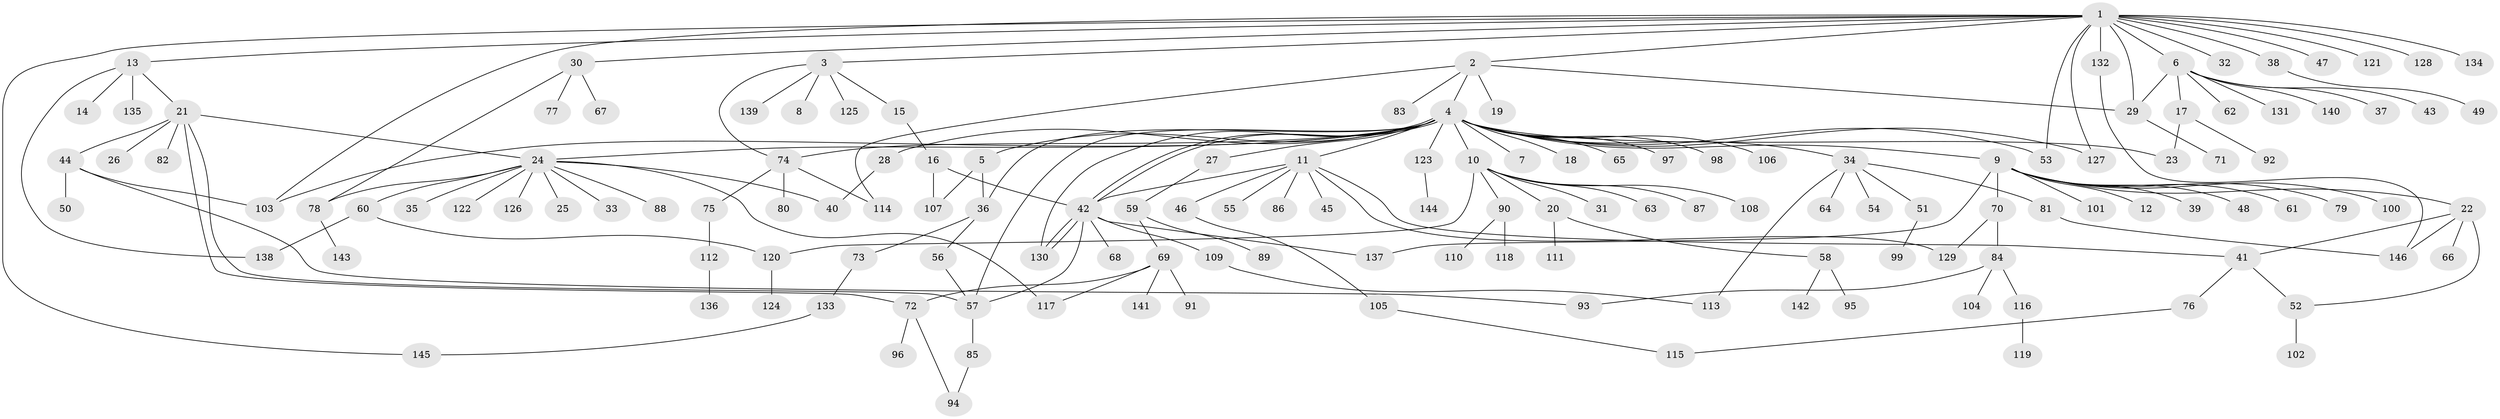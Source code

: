 // coarse degree distribution, {1: 0.9069767441860465, 2: 0.023255813953488372, 16: 0.023255813953488372, 26: 0.023255813953488372, 3: 0.023255813953488372}
// Generated by graph-tools (version 1.1) at 2025/51/03/04/25 21:51:47]
// undirected, 146 vertices, 182 edges
graph export_dot {
graph [start="1"]
  node [color=gray90,style=filled];
  1;
  2;
  3;
  4;
  5;
  6;
  7;
  8;
  9;
  10;
  11;
  12;
  13;
  14;
  15;
  16;
  17;
  18;
  19;
  20;
  21;
  22;
  23;
  24;
  25;
  26;
  27;
  28;
  29;
  30;
  31;
  32;
  33;
  34;
  35;
  36;
  37;
  38;
  39;
  40;
  41;
  42;
  43;
  44;
  45;
  46;
  47;
  48;
  49;
  50;
  51;
  52;
  53;
  54;
  55;
  56;
  57;
  58;
  59;
  60;
  61;
  62;
  63;
  64;
  65;
  66;
  67;
  68;
  69;
  70;
  71;
  72;
  73;
  74;
  75;
  76;
  77;
  78;
  79;
  80;
  81;
  82;
  83;
  84;
  85;
  86;
  87;
  88;
  89;
  90;
  91;
  92;
  93;
  94;
  95;
  96;
  97;
  98;
  99;
  100;
  101;
  102;
  103;
  104;
  105;
  106;
  107;
  108;
  109;
  110;
  111;
  112;
  113;
  114;
  115;
  116;
  117;
  118;
  119;
  120;
  121;
  122;
  123;
  124;
  125;
  126;
  127;
  128;
  129;
  130;
  131;
  132;
  133;
  134;
  135;
  136;
  137;
  138;
  139;
  140;
  141;
  142;
  143;
  144;
  145;
  146;
  1 -- 2;
  1 -- 3;
  1 -- 6;
  1 -- 13;
  1 -- 29;
  1 -- 30;
  1 -- 32;
  1 -- 38;
  1 -- 47;
  1 -- 53;
  1 -- 103;
  1 -- 121;
  1 -- 127;
  1 -- 128;
  1 -- 132;
  1 -- 134;
  1 -- 145;
  2 -- 4;
  2 -- 19;
  2 -- 29;
  2 -- 83;
  2 -- 114;
  3 -- 8;
  3 -- 15;
  3 -- 74;
  3 -- 125;
  3 -- 139;
  4 -- 5;
  4 -- 7;
  4 -- 9;
  4 -- 10;
  4 -- 11;
  4 -- 18;
  4 -- 23;
  4 -- 24;
  4 -- 27;
  4 -- 28;
  4 -- 34;
  4 -- 36;
  4 -- 42;
  4 -- 42;
  4 -- 53;
  4 -- 57;
  4 -- 65;
  4 -- 74;
  4 -- 97;
  4 -- 98;
  4 -- 103;
  4 -- 106;
  4 -- 123;
  4 -- 127;
  4 -- 130;
  5 -- 36;
  5 -- 107;
  6 -- 17;
  6 -- 29;
  6 -- 37;
  6 -- 43;
  6 -- 62;
  6 -- 131;
  6 -- 140;
  9 -- 12;
  9 -- 22;
  9 -- 39;
  9 -- 48;
  9 -- 61;
  9 -- 70;
  9 -- 79;
  9 -- 100;
  9 -- 101;
  9 -- 137;
  10 -- 20;
  10 -- 31;
  10 -- 63;
  10 -- 87;
  10 -- 90;
  10 -- 108;
  10 -- 120;
  11 -- 41;
  11 -- 42;
  11 -- 45;
  11 -- 46;
  11 -- 55;
  11 -- 86;
  11 -- 129;
  13 -- 14;
  13 -- 21;
  13 -- 135;
  13 -- 138;
  15 -- 16;
  16 -- 42;
  16 -- 107;
  17 -- 23;
  17 -- 92;
  20 -- 58;
  20 -- 111;
  21 -- 24;
  21 -- 26;
  21 -- 44;
  21 -- 57;
  21 -- 72;
  21 -- 82;
  22 -- 41;
  22 -- 52;
  22 -- 66;
  22 -- 146;
  24 -- 25;
  24 -- 33;
  24 -- 35;
  24 -- 40;
  24 -- 60;
  24 -- 78;
  24 -- 88;
  24 -- 117;
  24 -- 122;
  24 -- 126;
  27 -- 59;
  28 -- 40;
  29 -- 71;
  30 -- 67;
  30 -- 77;
  30 -- 78;
  34 -- 51;
  34 -- 54;
  34 -- 64;
  34 -- 81;
  34 -- 113;
  36 -- 56;
  36 -- 73;
  38 -- 49;
  41 -- 52;
  41 -- 76;
  42 -- 57;
  42 -- 68;
  42 -- 109;
  42 -- 130;
  42 -- 130;
  42 -- 137;
  44 -- 50;
  44 -- 93;
  44 -- 103;
  46 -- 105;
  51 -- 99;
  52 -- 102;
  56 -- 57;
  57 -- 85;
  58 -- 95;
  58 -- 142;
  59 -- 69;
  59 -- 89;
  60 -- 120;
  60 -- 138;
  69 -- 72;
  69 -- 91;
  69 -- 117;
  69 -- 141;
  70 -- 84;
  70 -- 129;
  72 -- 94;
  72 -- 96;
  73 -- 133;
  74 -- 75;
  74 -- 80;
  74 -- 114;
  75 -- 112;
  76 -- 115;
  78 -- 143;
  81 -- 146;
  84 -- 93;
  84 -- 104;
  84 -- 116;
  85 -- 94;
  90 -- 110;
  90 -- 118;
  105 -- 115;
  109 -- 113;
  112 -- 136;
  116 -- 119;
  120 -- 124;
  123 -- 144;
  132 -- 146;
  133 -- 145;
}
